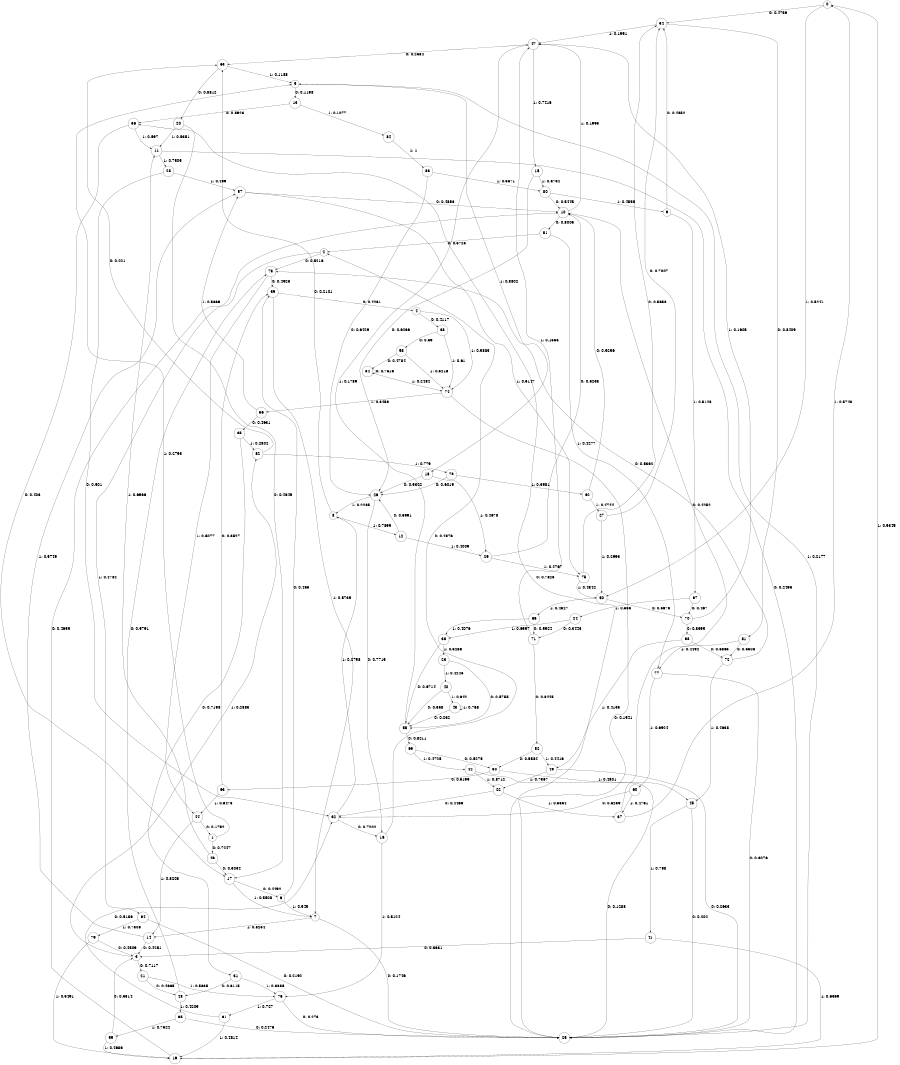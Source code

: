 digraph "ch8randomL10" {
size = "6,8.5";
ratio = "fill";
node [shape = circle];
node [fontsize = 24];
edge [fontsize = 24];
0 -> 54 [label = "0: 0.4759   "];
0 -> 50 [label = "1: 0.5241   "];
1 -> 46 [label = "0: 0.7247   "];
1 -> 5 [label = "1: 0.2753   "];
2 -> 73 [label = "0: 0.5216   "];
2 -> 64 [label = "1: 0.4784   "];
3 -> 21 [label = "0: 0.7117   "];
3 -> 82 [label = "1: 0.2883   "];
4 -> 38 [label = "0: 0.4117   "];
4 -> 74 [label = "1: 0.5883   "];
5 -> 13 [label = "0: 0.1198   "];
5 -> 18 [label = "1: 0.8802   "];
6 -> 39 [label = "0: 0.455    "];
6 -> 7 [label = "1: 0.545    "];
7 -> 25 [label = "0: 0.1746   "];
7 -> 14 [label = "1: 0.8254   "];
8 -> 53 [label = "0: 0.2101   "];
8 -> 12 [label = "1: 0.7899   "];
9 -> 54 [label = "0: 0.4852   "];
9 -> 67 [label = "1: 0.5148   "];
10 -> 51 [label = "0: 0.8005   "];
10 -> 47 [label = "1: 0.1995   "];
11 -> 25 [label = "0: 0.2495   "];
11 -> 28 [label = "1: 0.7505   "];
12 -> 26 [label = "0: 0.5991   "];
12 -> 29 [label = "1: 0.4009   "];
13 -> 36 [label = "0: 0.8923   "];
13 -> 84 [label = "1: 0.1077   "];
14 -> 3 [label = "0: 0.4251   "];
14 -> 57 [label = "1: 0.5749   "];
15 -> 26 [label = "0: 0.6266   "];
15 -> 80 [label = "1: 0.3734   "];
16 -> 2 [label = "0: 0.4876   "];
16 -> 76 [label = "1: 0.5124   "];
17 -> 6 [label = "0: 0.4492   "];
17 -> 7 [label = "1: 0.5508   "];
18 -> 26 [label = "0: 0.5322   "];
18 -> 29 [label = "1: 0.4678   "];
19 -> 10 [label = "0: 0.4655   "];
19 -> 0 [label = "1: 0.5345   "];
20 -> 17 [label = "0: 0.4649   "];
20 -> 11 [label = "1: 0.5351   "];
21 -> 48 [label = "0: 0.4665   "];
21 -> 76 [label = "1: 0.5335   "];
22 -> 32 [label = "0: 0.4466   "];
22 -> 37 [label = "1: 0.5534   "];
23 -> 55 [label = "0: 0.5755   "];
23 -> 40 [label = "1: 0.4245   "];
24 -> 71 [label = "0: 0.3443   "];
24 -> 33 [label = "1: 0.6557   "];
25 -> 36 [label = "0: 0.7823   "];
25 -> 5 [label = "1: 0.2177   "];
26 -> 16 [label = "0: 0.7715   "];
26 -> 8 [label = "1: 0.2285   "];
27 -> 54 [label = "0: 0.7007   "];
27 -> 50 [label = "1: 0.2993   "];
28 -> 32 [label = "0: 0.501    "];
28 -> 57 [label = "1: 0.499    "];
29 -> 10 [label = "0: 0.5233   "];
29 -> 75 [label = "1: 0.4767   "];
30 -> 63 [label = "0: 0.5199   "];
30 -> 45 [label = "1: 0.4801   "];
31 -> 48 [label = "0: 0.6115   "];
31 -> 76 [label = "1: 0.3885   "];
32 -> 16 [label = "0: 0.7202   "];
32 -> 8 [label = "1: 0.2798   "];
33 -> 55 [label = "0: 0.6714   "];
33 -> 23 [label = "1: 0.3286   "];
34 -> 34 [label = "0: 0.7516   "];
34 -> 74 [label = "1: 0.2484   "];
35 -> 31 [label = "0: 0.7198   "];
35 -> 82 [label = "1: 0.2802   "];
36 -> 17 [label = "0: 0.403    "];
36 -> 11 [label = "1: 0.597    "];
37 -> 10 [label = "0: 0.4252   "];
37 -> 0 [label = "1: 0.5748   "];
38 -> 58 [label = "0: 0.39     "];
38 -> 74 [label = "1: 0.61     "];
39 -> 4 [label = "0: 0.4261   "];
39 -> 7 [label = "1: 0.5739   "];
40 -> 55 [label = "0: 0.358    "];
40 -> 43 [label = "1: 0.642    "];
41 -> 3 [label = "0: 0.3631   "];
41 -> 19 [label = "1: 0.6369   "];
42 -> 25 [label = "0: 0.1288   "];
42 -> 22 [label = "1: 0.8712   "];
43 -> 55 [label = "0: 0.232    "];
43 -> 43 [label = "1: 0.768    "];
44 -> 1 [label = "0: 0.1792   "];
44 -> 14 [label = "1: 0.8208   "];
45 -> 25 [label = "0: 0.202    "];
45 -> 41 [label = "1: 0.798    "];
46 -> 17 [label = "0: 0.3034   "];
46 -> 11 [label = "1: 0.6966   "];
47 -> 53 [label = "0: 0.2584   "];
47 -> 15 [label = "1: 0.7416   "];
48 -> 73 [label = "0: 0.5791   "];
48 -> 65 [label = "1: 0.4209   "];
49 -> 25 [label = "0: 0.2633   "];
49 -> 22 [label = "1: 0.7367   "];
50 -> 70 [label = "0: 0.5673   "];
50 -> 66 [label = "1: 0.4327   "];
51 -> 2 [label = "0: 0.5723   "];
51 -> 77 [label = "1: 0.4277   "];
52 -> 30 [label = "0: 0.5584   "];
52 -> 49 [label = "1: 0.4416   "];
53 -> 20 [label = "0: 0.8812   "];
53 -> 5 [label = "1: 0.1188   "];
54 -> 81 [label = "0: 0.8409   "];
54 -> 47 [label = "1: 0.1591   "];
55 -> 69 [label = "0: 0.8211   "];
55 -> 47 [label = "1: 0.1789   "];
56 -> 35 [label = "0: 0.4631   "];
56 -> 57 [label = "1: 0.5369   "];
57 -> 10 [label = "0: 0.4853   "];
57 -> 75 [label = "1: 0.5147   "];
58 -> 34 [label = "0: 0.4784   "];
58 -> 74 [label = "1: 0.5216   "];
59 -> 3 [label = "0: 0.5314   "];
59 -> 19 [label = "1: 0.4686   "];
60 -> 32 [label = "0: 0.5239   "];
60 -> 37 [label = "1: 0.4761   "];
61 -> 32 [label = "0: 0.5186   "];
61 -> 19 [label = "1: 0.4814   "];
62 -> 10 [label = "0: 0.5256   "];
62 -> 27 [label = "1: 0.4744   "];
63 -> 39 [label = "0: 0.3527   "];
63 -> 44 [label = "1: 0.6473   "];
64 -> 25 [label = "0: 0.2192   "];
64 -> 79 [label = "1: 0.7808   "];
65 -> 25 [label = "0: 0.2476   "];
65 -> 59 [label = "1: 0.7524   "];
66 -> 71 [label = "0: 0.5924   "];
66 -> 33 [label = "1: 0.4076   "];
67 -> 70 [label = "0: 0.467    "];
67 -> 24 [label = "1: 0.533    "];
68 -> 72 [label = "0: 0.5865   "];
68 -> 49 [label = "1: 0.4135   "];
69 -> 30 [label = "0: 0.5275   "];
69 -> 42 [label = "1: 0.4725   "];
70 -> 68 [label = "0: 0.8395   "];
70 -> 47 [label = "1: 0.1605   "];
71 -> 52 [label = "0: 0.8445   "];
71 -> 47 [label = "1: 0.1555   "];
72 -> 73 [label = "0: 0.5362   "];
72 -> 45 [label = "1: 0.4638   "];
73 -> 39 [label = "0: 0.4923   "];
73 -> 44 [label = "1: 0.5077   "];
74 -> 25 [label = "0: 0.1541   "];
74 -> 56 [label = "1: 0.8459   "];
75 -> 54 [label = "0: 0.5658   "];
75 -> 50 [label = "1: 0.4342   "];
76 -> 25 [label = "0: 0.273    "];
76 -> 61 [label = "1: 0.727    "];
77 -> 25 [label = "0: 0.3076   "];
77 -> 60 [label = "1: 0.6924   "];
78 -> 26 [label = "0: 0.6019   "];
78 -> 62 [label = "1: 0.3981   "];
79 -> 3 [label = "0: 0.4509   "];
79 -> 19 [label = "1: 0.5491   "];
80 -> 10 [label = "0: 0.5445   "];
80 -> 9 [label = "1: 0.4555   "];
81 -> 72 [label = "0: 0.5508   "];
81 -> 77 [label = "1: 0.4492   "];
82 -> 53 [label = "0: 0.221    "];
82 -> 78 [label = "1: 0.779    "];
83 -> 26 [label = "0: 0.6429   "];
83 -> 80 [label = "1: 0.3571   "];
84 -> 83 [label = "1: 1        "];
}